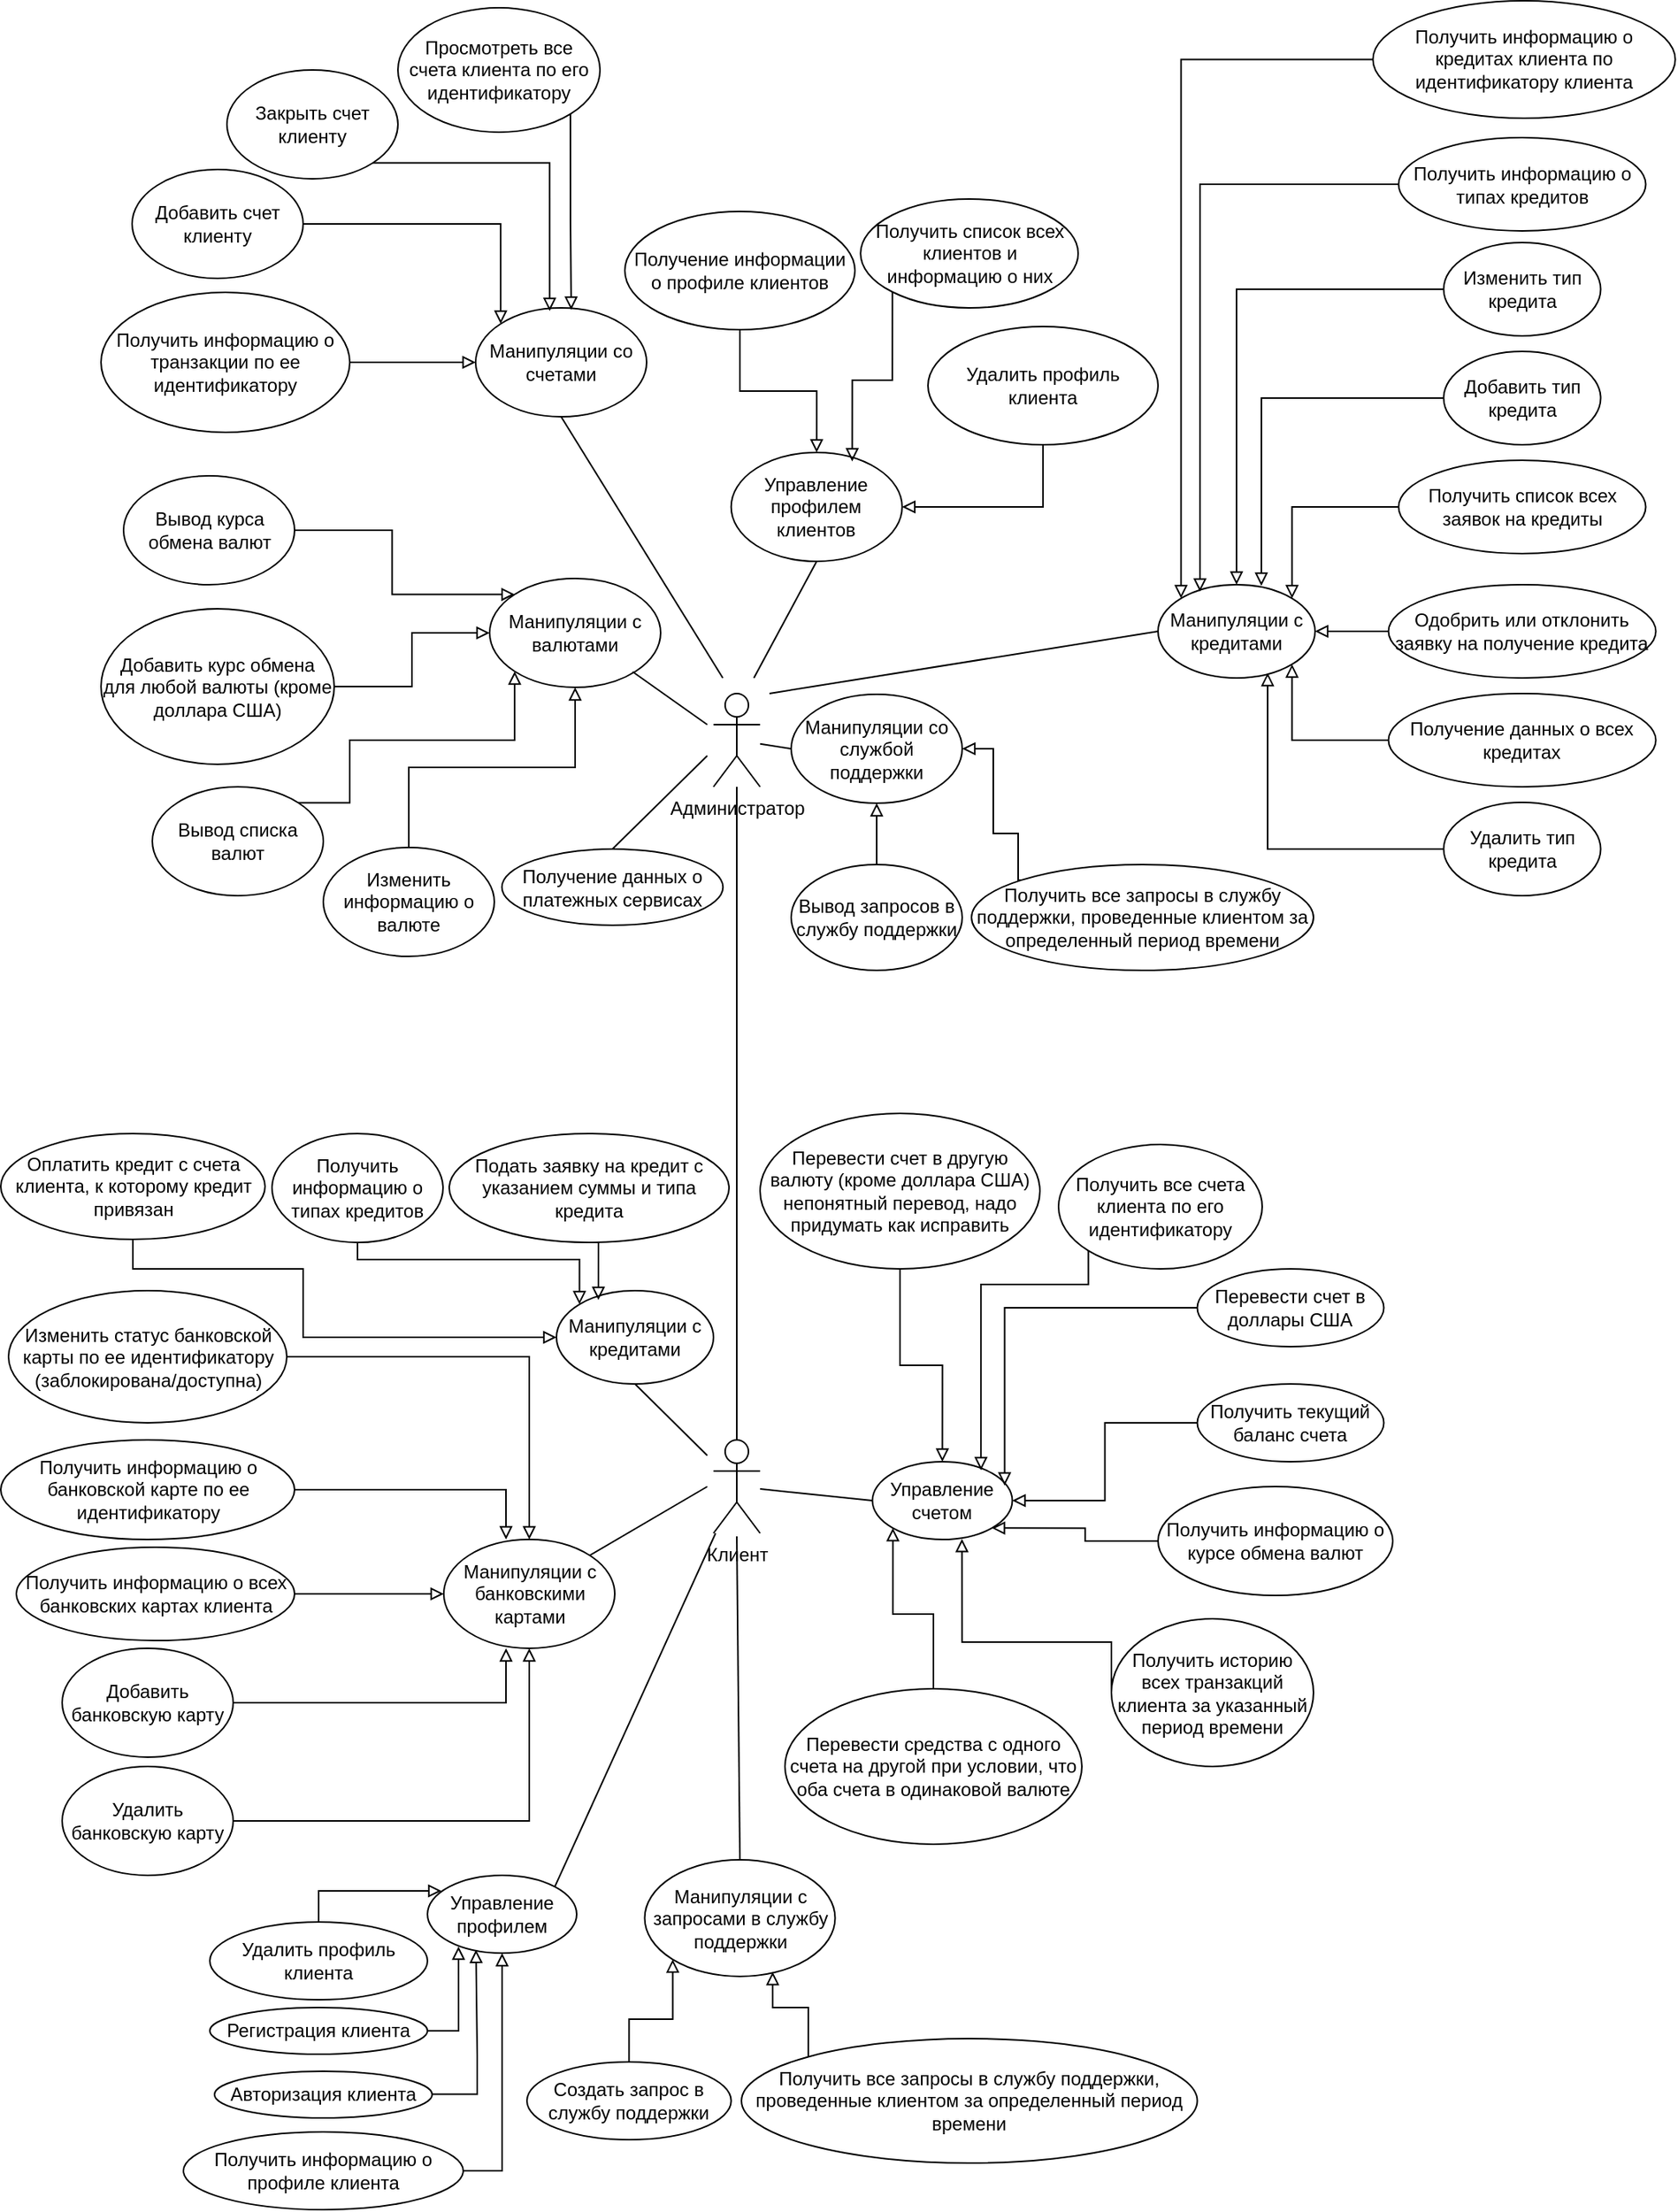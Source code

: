 <mxfile version="26.0.2">
  <diagram name="Use Case Diagram" id="0">
    <mxGraphModel dx="3160" dy="1256" grid="1" gridSize="10" guides="1" tooltips="1" connect="1" arrows="1" fold="1" page="1" pageScale="1" pageWidth="827" pageHeight="1169" math="0" shadow="0">
      <root>
        <mxCell id="0" />
        <mxCell id="1" parent="0" />
        <mxCell id="kACKcHaVqxaq2XwzUE-M-31" value="Клиент" style="shape=umlActor;verticalLabelPosition=bottom;verticalAlign=top;html=1;outlineConnect=0;" parent="1" vertex="1">
          <mxGeometry x="404" y="1000" width="30" height="60" as="geometry" />
        </mxCell>
        <mxCell id="kACKcHaVqxaq2XwzUE-M-33" value="Администратор" style="shape=umlActor;verticalLabelPosition=bottom;verticalAlign=top;html=1;outlineConnect=0;" parent="1" vertex="1">
          <mxGeometry x="404" y="520" width="30" height="60" as="geometry" />
        </mxCell>
        <mxCell id="kACKcHaVqxaq2XwzUE-M-36" value="Управление счетом" style="ellipse;whiteSpace=wrap;html=1;" parent="1" vertex="1">
          <mxGeometry x="506.25" y="1014" width="90" height="50" as="geometry" />
        </mxCell>
        <mxCell id="kACKcHaVqxaq2XwzUE-M-37" value="" style="endArrow=none;html=1;rounded=0;entryX=0;entryY=0.5;entryDx=0;entryDy=0;" parent="1" source="kACKcHaVqxaq2XwzUE-M-31" target="kACKcHaVqxaq2XwzUE-M-36" edge="1">
          <mxGeometry width="50" height="50" relative="1" as="geometry">
            <mxPoint x="440" y="921" as="sourcePoint" />
            <mxPoint x="480" y="811" as="targetPoint" />
          </mxGeometry>
        </mxCell>
        <mxCell id="7tqEv-kO9C-lXZoiFtLn-184" style="edgeStyle=orthogonalEdgeStyle;rounded=0;orthogonalLoop=1;jettySize=auto;html=1;exitX=0;exitY=0.5;exitDx=0;exitDy=0;entryX=1;entryY=0.5;entryDx=0;entryDy=0;endArrow=block;endFill=0;" edge="1" parent="1" source="kACKcHaVqxaq2XwzUE-M-38" target="kACKcHaVqxaq2XwzUE-M-36">
          <mxGeometry relative="1" as="geometry" />
        </mxCell>
        <mxCell id="kACKcHaVqxaq2XwzUE-M-38" value="Получить текущий баланс счета" style="ellipse;whiteSpace=wrap;html=1;" parent="1" vertex="1">
          <mxGeometry x="715.25" y="964" width="120" height="50" as="geometry" />
        </mxCell>
        <mxCell id="kACKcHaVqxaq2XwzUE-M-39" value="Перевести счет в доллары США" style="ellipse;whiteSpace=wrap;html=1;" parent="1" vertex="1">
          <mxGeometry x="715.25" y="890" width="120" height="50" as="geometry" />
        </mxCell>
        <mxCell id="7tqEv-kO9C-lXZoiFtLn-177" style="edgeStyle=orthogonalEdgeStyle;rounded=0;orthogonalLoop=1;jettySize=auto;html=1;exitX=0.5;exitY=1;exitDx=0;exitDy=0;entryX=0.5;entryY=0;entryDx=0;entryDy=0;endArrow=block;endFill=0;" edge="1" parent="1" source="kACKcHaVqxaq2XwzUE-M-40" target="kACKcHaVqxaq2XwzUE-M-36">
          <mxGeometry relative="1" as="geometry" />
        </mxCell>
        <mxCell id="kACKcHaVqxaq2XwzUE-M-40" value="Перевести счет в другую валюту (кроме доллара США) непонятный перевод, надо придумать как исправить" style="ellipse;whiteSpace=wrap;html=1;" parent="1" vertex="1">
          <mxGeometry x="434" y="790" width="180" height="100" as="geometry" />
        </mxCell>
        <mxCell id="7tqEv-kO9C-lXZoiFtLn-181" style="edgeStyle=orthogonalEdgeStyle;rounded=0;orthogonalLoop=1;jettySize=auto;html=1;exitX=0.5;exitY=0;exitDx=0;exitDy=0;entryX=0;entryY=1;entryDx=0;entryDy=0;endArrow=block;endFill=0;" edge="1" parent="1" source="kACKcHaVqxaq2XwzUE-M-41" target="kACKcHaVqxaq2XwzUE-M-36">
          <mxGeometry relative="1" as="geometry" />
        </mxCell>
        <mxCell id="kACKcHaVqxaq2XwzUE-M-41" value="Перевести средства с одного счета на другой при условии, что оба счета в одинаковой валюте" style="ellipse;whiteSpace=wrap;html=1;" parent="1" vertex="1">
          <mxGeometry x="450" y="1160" width="191" height="100" as="geometry" />
        </mxCell>
        <mxCell id="kACKcHaVqxaq2XwzUE-M-48" value="Управление профилем" style="ellipse;whiteSpace=wrap;html=1;" parent="1" vertex="1">
          <mxGeometry x="220" y="1280" width="96" height="50" as="geometry" />
        </mxCell>
        <mxCell id="kACKcHaVqxaq2XwzUE-M-86" style="edgeStyle=orthogonalEdgeStyle;rounded=0;orthogonalLoop=1;jettySize=auto;html=1;exitX=1;exitY=0.5;exitDx=0;exitDy=0;entryX=0.5;entryY=1;entryDx=0;entryDy=0;endArrow=block;endFill=0;" parent="1" source="kACKcHaVqxaq2XwzUE-M-51" target="kACKcHaVqxaq2XwzUE-M-48" edge="1">
          <mxGeometry relative="1" as="geometry" />
        </mxCell>
        <mxCell id="kACKcHaVqxaq2XwzUE-M-51" value="Получить информацию о профиле клиента" style="ellipse;whiteSpace=wrap;html=1;" parent="1" vertex="1">
          <mxGeometry x="63" y="1445" width="180" height="50" as="geometry" />
        </mxCell>
        <mxCell id="kACKcHaVqxaq2XwzUE-M-53" value="Получить все счета клиента по его идентификатору" style="ellipse;whiteSpace=wrap;html=1;" parent="1" vertex="1">
          <mxGeometry x="626.0" y="810" width="131" height="80" as="geometry" />
        </mxCell>
        <mxCell id="kACKcHaVqxaq2XwzUE-M-57" value="Удалить профиль клиента" style="ellipse;whiteSpace=wrap;html=1;" parent="1" vertex="1">
          <mxGeometry x="80" y="1310" width="140" height="50" as="geometry" />
        </mxCell>
        <mxCell id="kACKcHaVqxaq2XwzUE-M-59" value="Регистрация клиента" style="ellipse;whiteSpace=wrap;html=1;" parent="1" vertex="1">
          <mxGeometry x="80" y="1365" width="140" height="30" as="geometry" />
        </mxCell>
        <mxCell id="kACKcHaVqxaq2XwzUE-M-61" value="Авторизация клиента" style="ellipse;whiteSpace=wrap;html=1;" parent="1" vertex="1">
          <mxGeometry x="83" y="1406" width="140" height="30" as="geometry" />
        </mxCell>
        <mxCell id="kACKcHaVqxaq2XwzUE-M-63" style="edgeStyle=orthogonalEdgeStyle;rounded=0;orthogonalLoop=1;jettySize=auto;html=1;exitX=1;exitY=0.5;exitDx=0;exitDy=0;entryX=0.325;entryY=0.957;entryDx=0;entryDy=0;entryPerimeter=0;endArrow=block;endFill=0;" parent="1" target="kACKcHaVqxaq2XwzUE-M-48" edge="1">
          <mxGeometry relative="1" as="geometry">
            <mxPoint x="223" y="1420.75" as="sourcePoint" />
            <mxPoint x="249.664" y="1330" as="targetPoint" />
            <Array as="points">
              <mxPoint x="252" y="1421" />
              <mxPoint x="252" y="1396" />
              <mxPoint x="251" y="1396" />
            </Array>
          </mxGeometry>
        </mxCell>
        <mxCell id="kACKcHaVqxaq2XwzUE-M-64" value="Манипуляции с кредитами" style="ellipse;whiteSpace=wrap;html=1;" parent="1" vertex="1">
          <mxGeometry x="303" y="904" width="101" height="60" as="geometry" />
        </mxCell>
        <mxCell id="7tqEv-kO9C-lXZoiFtLn-175" style="edgeStyle=orthogonalEdgeStyle;rounded=0;orthogonalLoop=1;jettySize=auto;html=1;exitX=0.5;exitY=1;exitDx=0;exitDy=0;entryX=0;entryY=0.5;entryDx=0;entryDy=0;endArrow=block;endFill=0;" edge="1" parent="1" source="kACKcHaVqxaq2XwzUE-M-68" target="kACKcHaVqxaq2XwzUE-M-64">
          <mxGeometry relative="1" as="geometry">
            <Array as="points">
              <mxPoint x="31" y="890" />
              <mxPoint x="140" y="890" />
              <mxPoint x="140" y="934" />
            </Array>
          </mxGeometry>
        </mxCell>
        <mxCell id="kACKcHaVqxaq2XwzUE-M-68" value="Оплатить кредит с счета клиента, к которому кредит привязан" style="ellipse;whiteSpace=wrap;html=1;" parent="1" vertex="1">
          <mxGeometry x="-54.5" y="803" width="170" height="68" as="geometry" />
        </mxCell>
        <mxCell id="kACKcHaVqxaq2XwzUE-M-70" value="Подать заявку на кредит с указанием суммы и типа кредита" style="ellipse;whiteSpace=wrap;html=1;" parent="1" vertex="1">
          <mxGeometry x="234" y="803" width="180" height="70" as="geometry" />
        </mxCell>
        <mxCell id="7tqEv-kO9C-lXZoiFtLn-173" style="edgeStyle=orthogonalEdgeStyle;rounded=0;orthogonalLoop=1;jettySize=auto;html=1;exitX=0.5;exitY=1;exitDx=0;exitDy=0;entryX=0;entryY=0;entryDx=0;entryDy=0;endArrow=block;endFill=0;" edge="1" parent="1" source="kACKcHaVqxaq2XwzUE-M-72" target="kACKcHaVqxaq2XwzUE-M-64">
          <mxGeometry relative="1" as="geometry">
            <Array as="points">
              <mxPoint x="175" y="884" />
              <mxPoint x="318" y="884" />
            </Array>
          </mxGeometry>
        </mxCell>
        <mxCell id="kACKcHaVqxaq2XwzUE-M-72" value="Получить информацию о типах кредитов" style="ellipse;whiteSpace=wrap;html=1;" parent="1" vertex="1">
          <mxGeometry x="120" y="803" width="110" height="70" as="geometry" />
        </mxCell>
        <mxCell id="kACKcHaVqxaq2XwzUE-M-75" value="Получить историю всех транзакций клиента за указанный период времени" style="ellipse;whiteSpace=wrap;html=1;" parent="1" vertex="1">
          <mxGeometry x="660" y="1115" width="130" height="95" as="geometry" />
        </mxCell>
        <mxCell id="7tqEv-kO9C-lXZoiFtLn-183" style="edgeStyle=orthogonalEdgeStyle;rounded=0;orthogonalLoop=1;jettySize=auto;html=1;exitX=0;exitY=0.5;exitDx=0;exitDy=0;entryX=1;entryY=1;entryDx=0;entryDy=0;endArrow=block;endFill=0;" edge="1" parent="1" source="kACKcHaVqxaq2XwzUE-M-79" target="kACKcHaVqxaq2XwzUE-M-36">
          <mxGeometry relative="1" as="geometry" />
        </mxCell>
        <mxCell id="kACKcHaVqxaq2XwzUE-M-79" value="Получить информацию о курсе обмена валют" style="ellipse;whiteSpace=wrap;html=1;" parent="1" vertex="1">
          <mxGeometry x="690" y="1030" width="151" height="70" as="geometry" />
        </mxCell>
        <mxCell id="kACKcHaVqxaq2XwzUE-M-81" value="Манипуляции с запросами в службу поддержки" style="ellipse;whiteSpace=wrap;html=1;" parent="1" vertex="1">
          <mxGeometry x="359.75" y="1270" width="122.5" height="75" as="geometry" />
        </mxCell>
        <mxCell id="kACKcHaVqxaq2XwzUE-M-85" value="Получить все запросы в службу поддержки, проведенные клиентом за определенный период времени" style="ellipse;whiteSpace=wrap;html=1;" parent="1" vertex="1">
          <mxGeometry x="422" y="1385" width="293.25" height="80" as="geometry" />
        </mxCell>
        <mxCell id="7tqEv-kO9C-lXZoiFtLn-155" style="edgeStyle=orthogonalEdgeStyle;rounded=0;orthogonalLoop=1;jettySize=auto;html=1;exitX=0.5;exitY=0;exitDx=0;exitDy=0;entryX=0;entryY=1;entryDx=0;entryDy=0;endArrow=block;endFill=0;" edge="1" parent="1" source="kACKcHaVqxaq2XwzUE-M-88" target="kACKcHaVqxaq2XwzUE-M-81">
          <mxGeometry relative="1" as="geometry" />
        </mxCell>
        <mxCell id="kACKcHaVqxaq2XwzUE-M-88" value="Создать запрос в службу поддержки" style="ellipse;whiteSpace=wrap;html=1;" parent="1" vertex="1">
          <mxGeometry x="284" y="1400" width="131.37" height="50" as="geometry" />
        </mxCell>
        <mxCell id="7tqEv-kO9C-lXZoiFtLn-133" style="edgeStyle=orthogonalEdgeStyle;rounded=0;orthogonalLoop=1;jettySize=auto;html=1;exitX=0;exitY=0.5;exitDx=0;exitDy=0;endArrow=block;endFill=0;" edge="1" parent="1" source="kACKcHaVqxaq2XwzUE-M-91" target="7tqEv-kO9C-lXZoiFtLn-62">
          <mxGeometry relative="1" as="geometry" />
        </mxCell>
        <mxCell id="kACKcHaVqxaq2XwzUE-M-91" value="Изменить тип кредита" style="ellipse;whiteSpace=wrap;html=1;" parent="1" vertex="1">
          <mxGeometry x="873.75" y="230" width="101" height="60" as="geometry" />
        </mxCell>
        <mxCell id="kACKcHaVqxaq2XwzUE-M-92" value="Добавить тип кредита" style="ellipse;whiteSpace=wrap;html=1;" parent="1" vertex="1">
          <mxGeometry x="873.75" y="300" width="101" height="60" as="geometry" />
        </mxCell>
        <mxCell id="7tqEv-kO9C-lXZoiFtLn-139" style="edgeStyle=orthogonalEdgeStyle;rounded=0;orthogonalLoop=1;jettySize=auto;html=1;exitX=0;exitY=0.5;exitDx=0;exitDy=0;entryX=0.698;entryY=0.945;entryDx=0;entryDy=0;entryPerimeter=0;endArrow=block;endFill=0;" edge="1" parent="1" source="kACKcHaVqxaq2XwzUE-M-93" target="7tqEv-kO9C-lXZoiFtLn-62">
          <mxGeometry relative="1" as="geometry" />
        </mxCell>
        <mxCell id="kACKcHaVqxaq2XwzUE-M-93" value="Удалить тип кредита" style="ellipse;whiteSpace=wrap;html=1;" parent="1" vertex="1">
          <mxGeometry x="873.75" y="590" width="101" height="60" as="geometry" />
        </mxCell>
        <mxCell id="7tqEv-kO9C-lXZoiFtLn-136" style="edgeStyle=orthogonalEdgeStyle;rounded=0;orthogonalLoop=1;jettySize=auto;html=1;exitX=0;exitY=0.5;exitDx=0;exitDy=0;entryX=1;entryY=0.5;entryDx=0;entryDy=0;endArrow=block;endFill=0;" edge="1" parent="1" source="kACKcHaVqxaq2XwzUE-M-97" target="7tqEv-kO9C-lXZoiFtLn-62">
          <mxGeometry relative="1" as="geometry" />
        </mxCell>
        <mxCell id="kACKcHaVqxaq2XwzUE-M-97" value="Одобрить или отклонить заявку на получение кредита" style="ellipse;whiteSpace=wrap;html=1;" parent="1" vertex="1">
          <mxGeometry x="838.25" y="450" width="172" height="60" as="geometry" />
        </mxCell>
        <mxCell id="7tqEv-kO9C-lXZoiFtLn-135" style="edgeStyle=orthogonalEdgeStyle;rounded=0;orthogonalLoop=1;jettySize=auto;html=1;exitX=0;exitY=0.5;exitDx=0;exitDy=0;entryX=1;entryY=0;entryDx=0;entryDy=0;endArrow=block;endFill=0;" edge="1" parent="1" source="kACKcHaVqxaq2XwzUE-M-119" target="7tqEv-kO9C-lXZoiFtLn-62">
          <mxGeometry relative="1" as="geometry" />
        </mxCell>
        <mxCell id="kACKcHaVqxaq2XwzUE-M-119" value="Получить список всех заявок на кредиты" style="ellipse;whiteSpace=wrap;html=1;" parent="1" vertex="1">
          <mxGeometry x="844.75" y="370" width="159" height="60" as="geometry" />
        </mxCell>
        <mxCell id="kACKcHaVqxaq2XwzUE-M-121" value="Манипуляции со счетами" style="ellipse;whiteSpace=wrap;html=1;" parent="1" vertex="1">
          <mxGeometry x="251" y="272" width="110" height="70" as="geometry" />
        </mxCell>
        <mxCell id="7tqEv-kO9C-lXZoiFtLn-95" style="edgeStyle=orthogonalEdgeStyle;rounded=0;orthogonalLoop=1;jettySize=auto;html=1;exitX=1;exitY=0.5;exitDx=0;exitDy=0;entryX=0;entryY=0;entryDx=0;entryDy=0;endArrow=block;endFill=0;" edge="1" parent="1" source="kACKcHaVqxaq2XwzUE-M-122" target="kACKcHaVqxaq2XwzUE-M-121">
          <mxGeometry relative="1" as="geometry" />
        </mxCell>
        <mxCell id="kACKcHaVqxaq2XwzUE-M-122" value="Добавить счет клиенту" style="ellipse;whiteSpace=wrap;html=1;" parent="1" vertex="1">
          <mxGeometry x="30" y="183" width="110" height="70" as="geometry" />
        </mxCell>
        <mxCell id="kACKcHaVqxaq2XwzUE-M-123" value="Закрыть счет клиенту" style="ellipse;whiteSpace=wrap;html=1;" parent="1" vertex="1">
          <mxGeometry x="91" y="119" width="110" height="70" as="geometry" />
        </mxCell>
        <mxCell id="kACKcHaVqxaq2XwzUE-M-126" value="Получить информацию о банковской карте по ее идентификатору" style="ellipse;whiteSpace=wrap;html=1;" parent="1" vertex="1">
          <mxGeometry x="-54.5" y="1000" width="189" height="64" as="geometry" />
        </mxCell>
        <mxCell id="kACKcHaVqxaq2XwzUE-M-132" value="Манипуляции с валютами" style="ellipse;whiteSpace=wrap;html=1;" parent="1" vertex="1">
          <mxGeometry x="260" y="446" width="110" height="70" as="geometry" />
        </mxCell>
        <mxCell id="7tqEv-kO9C-lXZoiFtLn-131" style="edgeStyle=orthogonalEdgeStyle;rounded=0;orthogonalLoop=1;jettySize=auto;html=1;exitX=0;exitY=0.5;exitDx=0;exitDy=0;entryX=0;entryY=0;entryDx=0;entryDy=0;endArrow=block;endFill=0;" edge="1" parent="1" source="kACKcHaVqxaq2XwzUE-M-139" target="7tqEv-kO9C-lXZoiFtLn-62">
          <mxGeometry relative="1" as="geometry" />
        </mxCell>
        <mxCell id="kACKcHaVqxaq2XwzUE-M-139" value="Получить информацию о кредитах клиента по идентификатору клиента" style="ellipse;whiteSpace=wrap;html=1;" parent="1" vertex="1">
          <mxGeometry x="828.25" y="74.5" width="194.5" height="75.5" as="geometry" />
        </mxCell>
        <mxCell id="7tqEv-kO9C-lXZoiFtLn-198" style="edgeStyle=orthogonalEdgeStyle;rounded=0;orthogonalLoop=1;jettySize=auto;html=1;exitX=1;exitY=0.5;exitDx=0;exitDy=0;entryX=0;entryY=0.5;entryDx=0;entryDy=0;endArrow=block;endFill=0;" edge="1" parent="1" source="kACKcHaVqxaq2XwzUE-M-142" target="kACKcHaVqxaq2XwzUE-M-121">
          <mxGeometry relative="1" as="geometry" />
        </mxCell>
        <mxCell id="kACKcHaVqxaq2XwzUE-M-142" value="Получить информацию о транзакции по ее идентификатору" style="ellipse;whiteSpace=wrap;html=1;" parent="1" vertex="1">
          <mxGeometry x="10" y="262" width="160" height="90" as="geometry" />
        </mxCell>
        <mxCell id="kACKcHaVqxaq2XwzUE-M-144" value="Управление профилем клиентов" style="ellipse;whiteSpace=wrap;html=1;" parent="1" vertex="1">
          <mxGeometry x="415.37" y="365" width="110" height="70" as="geometry" />
        </mxCell>
        <mxCell id="kACKcHaVqxaq2XwzUE-M-145" value="Получить список всех клиентов и информацию о них" style="ellipse;whiteSpace=wrap;html=1;" parent="1" vertex="1">
          <mxGeometry x="498.63" y="202" width="140" height="70" as="geometry" />
        </mxCell>
        <mxCell id="7tqEv-kO9C-lXZoiFtLn-204" style="edgeStyle=orthogonalEdgeStyle;rounded=0;orthogonalLoop=1;jettySize=auto;html=1;exitX=0.5;exitY=1;exitDx=0;exitDy=0;endArrow=block;endFill=0;" edge="1" parent="1" source="kACKcHaVqxaq2XwzUE-M-147" target="kACKcHaVqxaq2XwzUE-M-144">
          <mxGeometry relative="1" as="geometry" />
        </mxCell>
        <mxCell id="kACKcHaVqxaq2XwzUE-M-147" value="Получение информации о профиле клиентов" style="ellipse;whiteSpace=wrap;html=1;" parent="1" vertex="1">
          <mxGeometry x="347" y="210" width="148" height="76" as="geometry" />
        </mxCell>
        <mxCell id="7tqEv-kO9C-lXZoiFtLn-193" style="edgeStyle=orthogonalEdgeStyle;rounded=0;orthogonalLoop=1;jettySize=auto;html=1;exitX=0.5;exitY=0;exitDx=0;exitDy=0;entryX=0.5;entryY=1;entryDx=0;entryDy=0;endArrow=block;endFill=0;" edge="1" parent="1" source="kACKcHaVqxaq2XwzUE-M-153" target="kACKcHaVqxaq2XwzUE-M-132">
          <mxGeometry relative="1" as="geometry" />
        </mxCell>
        <mxCell id="kACKcHaVqxaq2XwzUE-M-153" value="Изменить информацию о валюте" style="ellipse;whiteSpace=wrap;html=1;" parent="1" vertex="1">
          <mxGeometry x="153" y="619" width="110" height="70" as="geometry" />
        </mxCell>
        <mxCell id="7tqEv-kO9C-lXZoiFtLn-194" style="edgeStyle=orthogonalEdgeStyle;rounded=0;orthogonalLoop=1;jettySize=auto;html=1;exitX=1;exitY=0;exitDx=0;exitDy=0;entryX=0;entryY=1;entryDx=0;entryDy=0;endArrow=block;endFill=0;" edge="1" parent="1" source="kACKcHaVqxaq2XwzUE-M-159" target="kACKcHaVqxaq2XwzUE-M-132">
          <mxGeometry relative="1" as="geometry">
            <Array as="points">
              <mxPoint x="170" y="590" />
              <mxPoint x="170" y="550" />
              <mxPoint x="276" y="550" />
            </Array>
          </mxGeometry>
        </mxCell>
        <mxCell id="kACKcHaVqxaq2XwzUE-M-159" value="Вывод списка валют" style="ellipse;whiteSpace=wrap;html=1;" parent="1" vertex="1">
          <mxGeometry x="43" y="580" width="110" height="70" as="geometry" />
        </mxCell>
        <mxCell id="7tqEv-kO9C-lXZoiFtLn-195" style="edgeStyle=orthogonalEdgeStyle;rounded=0;orthogonalLoop=1;jettySize=auto;html=1;exitX=1;exitY=0.5;exitDx=0;exitDy=0;entryX=0;entryY=0.5;entryDx=0;entryDy=0;endArrow=block;endFill=0;" edge="1" parent="1" source="7tqEv-kO9C-lXZoiFtLn-2" target="kACKcHaVqxaq2XwzUE-M-132">
          <mxGeometry relative="1" as="geometry" />
        </mxCell>
        <mxCell id="7tqEv-kO9C-lXZoiFtLn-2" value="Добавить курс обмена для любой валюты (кроме доллара США)" style="ellipse;whiteSpace=wrap;html=1;" vertex="1" parent="1">
          <mxGeometry x="10" y="465.5" width="150" height="100" as="geometry" />
        </mxCell>
        <mxCell id="7tqEv-kO9C-lXZoiFtLn-196" style="edgeStyle=orthogonalEdgeStyle;rounded=0;orthogonalLoop=1;jettySize=auto;html=1;exitX=1;exitY=0.5;exitDx=0;exitDy=0;entryX=0;entryY=0;entryDx=0;entryDy=0;endArrow=block;endFill=0;" edge="1" parent="1" source="7tqEv-kO9C-lXZoiFtLn-4" target="kACKcHaVqxaq2XwzUE-M-132">
          <mxGeometry relative="1" as="geometry" />
        </mxCell>
        <mxCell id="7tqEv-kO9C-lXZoiFtLn-4" value="Вывод курса обмена валют" style="ellipse;whiteSpace=wrap;html=1;" vertex="1" parent="1">
          <mxGeometry x="24.5" y="380" width="110" height="70" as="geometry" />
        </mxCell>
        <mxCell id="7tqEv-kO9C-lXZoiFtLn-206" style="edgeStyle=orthogonalEdgeStyle;rounded=0;orthogonalLoop=1;jettySize=auto;html=1;exitX=0.5;exitY=1;exitDx=0;exitDy=0;entryX=1;entryY=0.5;entryDx=0;entryDy=0;endArrow=block;endFill=0;" edge="1" parent="1" source="7tqEv-kO9C-lXZoiFtLn-6" target="kACKcHaVqxaq2XwzUE-M-144">
          <mxGeometry relative="1" as="geometry" />
        </mxCell>
        <mxCell id="7tqEv-kO9C-lXZoiFtLn-6" value="Удалить профиль клиента" style="ellipse;whiteSpace=wrap;html=1;" vertex="1" parent="1">
          <mxGeometry x="542" y="284" width="148" height="76" as="geometry" />
        </mxCell>
        <mxCell id="7tqEv-kO9C-lXZoiFtLn-9" value="Просмотреть все счета клиента по его идентификатору" style="ellipse;whiteSpace=wrap;html=1;" vertex="1" parent="1">
          <mxGeometry x="201" y="79" width="130" height="80" as="geometry" />
        </mxCell>
        <mxCell id="7tqEv-kO9C-lXZoiFtLn-18" value="Получить информацию о типах кредитов" style="ellipse;whiteSpace=wrap;html=1;" vertex="1" parent="1">
          <mxGeometry x="844.75" y="162.5" width="159" height="60" as="geometry" />
        </mxCell>
        <mxCell id="7tqEv-kO9C-lXZoiFtLn-20" value="Получение данных о платежных сервисах" style="ellipse;whiteSpace=wrap;html=1;" vertex="1" parent="1">
          <mxGeometry x="267.88" y="620" width="142.25" height="49" as="geometry" />
        </mxCell>
        <mxCell id="7tqEv-kO9C-lXZoiFtLn-22" value="Манипуляции со службой поддержки" style="ellipse;whiteSpace=wrap;html=1;" vertex="1" parent="1">
          <mxGeometry x="454" y="520.5" width="110" height="70" as="geometry" />
        </mxCell>
        <mxCell id="7tqEv-kO9C-lXZoiFtLn-209" style="edgeStyle=orthogonalEdgeStyle;rounded=0;orthogonalLoop=1;jettySize=auto;html=1;exitX=0;exitY=0;exitDx=0;exitDy=0;entryX=1;entryY=0.5;entryDx=0;entryDy=0;endArrow=block;endFill=0;" edge="1" parent="1" source="7tqEv-kO9C-lXZoiFtLn-24" target="7tqEv-kO9C-lXZoiFtLn-22">
          <mxGeometry relative="1" as="geometry">
            <Array as="points">
              <mxPoint x="600" y="640" />
              <mxPoint x="600" y="610" />
              <mxPoint x="584" y="610" />
              <mxPoint x="584" y="556" />
            </Array>
          </mxGeometry>
        </mxCell>
        <mxCell id="7tqEv-kO9C-lXZoiFtLn-24" value="Получить все запросы в службу поддержки, проведенные клиентом за определенный период времени" style="ellipse;whiteSpace=wrap;html=1;" vertex="1" parent="1">
          <mxGeometry x="570" y="630" width="220" height="68" as="geometry" />
        </mxCell>
        <mxCell id="7tqEv-kO9C-lXZoiFtLn-189" style="edgeStyle=orthogonalEdgeStyle;rounded=0;orthogonalLoop=1;jettySize=auto;html=1;exitX=0.5;exitY=0;exitDx=0;exitDy=0;entryX=0.5;entryY=1;entryDx=0;entryDy=0;endArrow=block;endFill=0;" edge="1" parent="1" source="7tqEv-kO9C-lXZoiFtLn-26" target="7tqEv-kO9C-lXZoiFtLn-22">
          <mxGeometry relative="1" as="geometry" />
        </mxCell>
        <mxCell id="7tqEv-kO9C-lXZoiFtLn-26" value="Вывод запросов в службу поддержки" style="ellipse;whiteSpace=wrap;html=1;" vertex="1" parent="1">
          <mxGeometry x="454" y="630" width="110" height="68" as="geometry" />
        </mxCell>
        <mxCell id="7tqEv-kO9C-lXZoiFtLn-41" style="edgeStyle=orthogonalEdgeStyle;rounded=0;orthogonalLoop=1;jettySize=auto;html=1;exitX=1;exitY=0.5;exitDx=0;exitDy=0;entryX=0.208;entryY=0.915;entryDx=0;entryDy=0;entryPerimeter=0;endArrow=block;endFill=0;" edge="1" parent="1" source="kACKcHaVqxaq2XwzUE-M-59" target="kACKcHaVqxaq2XwzUE-M-48">
          <mxGeometry relative="1" as="geometry" />
        </mxCell>
        <mxCell id="7tqEv-kO9C-lXZoiFtLn-43" style="edgeStyle=orthogonalEdgeStyle;rounded=0;orthogonalLoop=1;jettySize=auto;html=1;exitX=0.5;exitY=0;exitDx=0;exitDy=0;entryX=0.094;entryY=0.194;entryDx=0;entryDy=0;entryPerimeter=0;endArrow=block;endFill=0;" edge="1" parent="1" source="kACKcHaVqxaq2XwzUE-M-57" target="kACKcHaVqxaq2XwzUE-M-48">
          <mxGeometry relative="1" as="geometry" />
        </mxCell>
        <mxCell id="7tqEv-kO9C-lXZoiFtLn-52" value="" style="endArrow=none;html=1;rounded=0;entryX=0;entryY=0.5;entryDx=0;entryDy=0;" edge="1" parent="1" source="kACKcHaVqxaq2XwzUE-M-33" target="7tqEv-kO9C-lXZoiFtLn-22">
          <mxGeometry width="50" height="50" relative="1" as="geometry">
            <mxPoint x="382" y="566" as="sourcePoint" />
            <mxPoint x="414" y="562" as="targetPoint" />
          </mxGeometry>
        </mxCell>
        <mxCell id="7tqEv-kO9C-lXZoiFtLn-62" value="Манипуляции с кредитами" style="ellipse;whiteSpace=wrap;html=1;" vertex="1" parent="1">
          <mxGeometry x="690" y="450" width="101" height="60" as="geometry" />
        </mxCell>
        <mxCell id="7tqEv-kO9C-lXZoiFtLn-137" style="edgeStyle=orthogonalEdgeStyle;rounded=0;orthogonalLoop=1;jettySize=auto;html=1;exitX=0;exitY=0.5;exitDx=0;exitDy=0;entryX=1;entryY=1;entryDx=0;entryDy=0;endArrow=block;endFill=0;" edge="1" parent="1" source="7tqEv-kO9C-lXZoiFtLn-63" target="7tqEv-kO9C-lXZoiFtLn-62">
          <mxGeometry relative="1" as="geometry" />
        </mxCell>
        <mxCell id="7tqEv-kO9C-lXZoiFtLn-63" value="Получение данных о всех кредитах" style="ellipse;whiteSpace=wrap;html=1;" vertex="1" parent="1">
          <mxGeometry x="838.25" y="520" width="172" height="60" as="geometry" />
        </mxCell>
        <mxCell id="7tqEv-kO9C-lXZoiFtLn-65" value="Манипуляции с банковскими картами" style="ellipse;whiteSpace=wrap;html=1;" vertex="1" parent="1">
          <mxGeometry x="230.5" y="1064" width="110" height="70" as="geometry" />
        </mxCell>
        <mxCell id="7tqEv-kO9C-lXZoiFtLn-66" value="Добавить банковскую карту" style="ellipse;whiteSpace=wrap;html=1;" vertex="1" parent="1">
          <mxGeometry x="-15" y="1134" width="110" height="70" as="geometry" />
        </mxCell>
        <mxCell id="7tqEv-kO9C-lXZoiFtLn-164" style="edgeStyle=orthogonalEdgeStyle;rounded=0;orthogonalLoop=1;jettySize=auto;html=1;exitX=1;exitY=0.5;exitDx=0;exitDy=0;entryX=0.5;entryY=1;entryDx=0;entryDy=0;endArrow=block;endFill=0;" edge="1" parent="1" source="7tqEv-kO9C-lXZoiFtLn-67" target="7tqEv-kO9C-lXZoiFtLn-65">
          <mxGeometry relative="1" as="geometry" />
        </mxCell>
        <mxCell id="7tqEv-kO9C-lXZoiFtLn-67" value="Удалить банковскую карту" style="ellipse;whiteSpace=wrap;html=1;" vertex="1" parent="1">
          <mxGeometry x="-15" y="1210" width="110" height="70" as="geometry" />
        </mxCell>
        <mxCell id="7tqEv-kO9C-lXZoiFtLn-162" style="edgeStyle=orthogonalEdgeStyle;rounded=0;orthogonalLoop=1;jettySize=auto;html=1;exitX=1;exitY=0.5;exitDx=0;exitDy=0;entryX=0;entryY=0.5;entryDx=0;entryDy=0;endArrow=block;endFill=0;" edge="1" parent="1" source="7tqEv-kO9C-lXZoiFtLn-68" target="7tqEv-kO9C-lXZoiFtLn-65">
          <mxGeometry relative="1" as="geometry" />
        </mxCell>
        <mxCell id="7tqEv-kO9C-lXZoiFtLn-68" value="Получить информацию о всех банковских картах клиента" style="ellipse;whiteSpace=wrap;html=1;" vertex="1" parent="1">
          <mxGeometry x="-44.5" y="1069" width="179" height="60" as="geometry" />
        </mxCell>
        <mxCell id="7tqEv-kO9C-lXZoiFtLn-120" value="" style="endArrow=none;html=1;rounded=0;exitX=1;exitY=0.5;exitDx=0;exitDy=0;" edge="1" parent="1">
          <mxGeometry width="50" height="50" relative="1" as="geometry">
            <mxPoint x="352" y="506" as="sourcePoint" />
            <mxPoint x="400" y="540" as="targetPoint" />
          </mxGeometry>
        </mxCell>
        <mxCell id="7tqEv-kO9C-lXZoiFtLn-132" style="edgeStyle=orthogonalEdgeStyle;rounded=0;orthogonalLoop=1;jettySize=auto;html=1;exitX=0;exitY=0.5;exitDx=0;exitDy=0;entryX=0.267;entryY=0.075;entryDx=0;entryDy=0;entryPerimeter=0;endArrow=block;endFill=0;" edge="1" parent="1" source="7tqEv-kO9C-lXZoiFtLn-18" target="7tqEv-kO9C-lXZoiFtLn-62">
          <mxGeometry relative="1" as="geometry" />
        </mxCell>
        <mxCell id="7tqEv-kO9C-lXZoiFtLn-134" style="edgeStyle=orthogonalEdgeStyle;rounded=0;orthogonalLoop=1;jettySize=auto;html=1;exitX=0;exitY=0.5;exitDx=0;exitDy=0;entryX=0.658;entryY=0.012;entryDx=0;entryDy=0;entryPerimeter=0;endArrow=block;endFill=0;" edge="1" parent="1" source="kACKcHaVqxaq2XwzUE-M-92" target="7tqEv-kO9C-lXZoiFtLn-62">
          <mxGeometry relative="1" as="geometry" />
        </mxCell>
        <mxCell id="7tqEv-kO9C-lXZoiFtLn-159" style="edgeStyle=orthogonalEdgeStyle;rounded=0;orthogonalLoop=1;jettySize=auto;html=1;exitX=1;exitY=0.5;exitDx=0;exitDy=0;entryX=0.5;entryY=0;entryDx=0;entryDy=0;endArrow=block;endFill=0;" edge="1" parent="1" source="kACKcHaVqxaq2XwzUE-M-108" target="7tqEv-kO9C-lXZoiFtLn-65">
          <mxGeometry relative="1" as="geometry" />
        </mxCell>
        <mxCell id="kACKcHaVqxaq2XwzUE-M-108" value="Изменить статус банковской карты по ее идентификатору (заблокирована/доступна)" style="ellipse;whiteSpace=wrap;html=1;" parent="1" vertex="1">
          <mxGeometry x="-49.5" y="904" width="179" height="85" as="geometry" />
        </mxCell>
        <mxCell id="7tqEv-kO9C-lXZoiFtLn-156" style="edgeStyle=orthogonalEdgeStyle;rounded=0;orthogonalLoop=1;jettySize=auto;html=1;exitX=0;exitY=0;exitDx=0;exitDy=0;entryX=0.672;entryY=0.961;entryDx=0;entryDy=0;entryPerimeter=0;endArrow=block;endFill=0;" edge="1" parent="1" source="kACKcHaVqxaq2XwzUE-M-85" target="kACKcHaVqxaq2XwzUE-M-81">
          <mxGeometry relative="1" as="geometry" />
        </mxCell>
        <mxCell id="7tqEv-kO9C-lXZoiFtLn-157" value="" style="endArrow=none;html=1;rounded=0;exitX=0.5;exitY=0;exitDx=0;exitDy=0;" edge="1" parent="1" source="kACKcHaVqxaq2XwzUE-M-81">
          <mxGeometry width="50" height="50" relative="1" as="geometry">
            <mxPoint x="450" y="1082" as="sourcePoint" />
            <mxPoint x="419" y="1062" as="targetPoint" />
          </mxGeometry>
        </mxCell>
        <mxCell id="7tqEv-kO9C-lXZoiFtLn-158" value="" style="endArrow=none;html=1;rounded=0;exitX=1;exitY=0;exitDx=0;exitDy=0;" edge="1" parent="1" source="kACKcHaVqxaq2XwzUE-M-48" target="kACKcHaVqxaq2XwzUE-M-31">
          <mxGeometry width="50" height="50" relative="1" as="geometry">
            <mxPoint x="260" y="1022" as="sourcePoint" />
            <mxPoint x="310" y="972" as="targetPoint" />
          </mxGeometry>
        </mxCell>
        <mxCell id="7tqEv-kO9C-lXZoiFtLn-161" style="edgeStyle=orthogonalEdgeStyle;rounded=0;orthogonalLoop=1;jettySize=auto;html=1;exitX=1;exitY=0.5;exitDx=0;exitDy=0;entryX=0.364;entryY=0;entryDx=0;entryDy=0;entryPerimeter=0;endArrow=block;endFill=0;" edge="1" parent="1" source="kACKcHaVqxaq2XwzUE-M-126" target="7tqEv-kO9C-lXZoiFtLn-65">
          <mxGeometry relative="1" as="geometry" />
        </mxCell>
        <mxCell id="7tqEv-kO9C-lXZoiFtLn-163" style="edgeStyle=orthogonalEdgeStyle;rounded=0;orthogonalLoop=1;jettySize=auto;html=1;exitX=1;exitY=0.5;exitDx=0;exitDy=0;entryX=0.364;entryY=1;entryDx=0;entryDy=0;entryPerimeter=0;endArrow=block;endFill=0;" edge="1" parent="1" source="7tqEv-kO9C-lXZoiFtLn-66" target="7tqEv-kO9C-lXZoiFtLn-65">
          <mxGeometry relative="1" as="geometry" />
        </mxCell>
        <mxCell id="7tqEv-kO9C-lXZoiFtLn-167" value="" style="endArrow=none;html=1;rounded=0;exitX=1;exitY=0;exitDx=0;exitDy=0;" edge="1" parent="1" source="7tqEv-kO9C-lXZoiFtLn-65">
          <mxGeometry width="50" height="50" relative="1" as="geometry">
            <mxPoint x="370" y="950" as="sourcePoint" />
            <mxPoint x="400" y="1030" as="targetPoint" />
          </mxGeometry>
        </mxCell>
        <mxCell id="7tqEv-kO9C-lXZoiFtLn-172" style="edgeStyle=orthogonalEdgeStyle;rounded=0;orthogonalLoop=1;jettySize=auto;html=1;exitX=0.5;exitY=1;exitDx=0;exitDy=0;entryX=0.267;entryY=0.1;entryDx=0;entryDy=0;entryPerimeter=0;endArrow=block;endFill=0;" edge="1" parent="1" source="kACKcHaVqxaq2XwzUE-M-70" target="kACKcHaVqxaq2XwzUE-M-64">
          <mxGeometry relative="1" as="geometry" />
        </mxCell>
        <mxCell id="7tqEv-kO9C-lXZoiFtLn-176" value="" style="endArrow=none;html=1;rounded=0;exitX=0.5;exitY=1;exitDx=0;exitDy=0;" edge="1" parent="1" source="kACKcHaVqxaq2XwzUE-M-64">
          <mxGeometry width="50" height="50" relative="1" as="geometry">
            <mxPoint x="444" y="1042" as="sourcePoint" />
            <mxPoint x="400" y="1010" as="targetPoint" />
          </mxGeometry>
        </mxCell>
        <mxCell id="7tqEv-kO9C-lXZoiFtLn-179" style="edgeStyle=orthogonalEdgeStyle;rounded=0;orthogonalLoop=1;jettySize=auto;html=1;exitX=0;exitY=1;exitDx=0;exitDy=0;entryX=0.776;entryY=0.11;entryDx=0;entryDy=0;entryPerimeter=0;endArrow=block;endFill=0;" edge="1" parent="1" source="kACKcHaVqxaq2XwzUE-M-53" target="kACKcHaVqxaq2XwzUE-M-36">
          <mxGeometry relative="1" as="geometry">
            <Array as="points">
              <mxPoint x="645" y="900" />
              <mxPoint x="576" y="900" />
            </Array>
          </mxGeometry>
        </mxCell>
        <mxCell id="7tqEv-kO9C-lXZoiFtLn-180" style="edgeStyle=orthogonalEdgeStyle;rounded=0;orthogonalLoop=1;jettySize=auto;html=1;exitX=0;exitY=0.5;exitDx=0;exitDy=0;entryX=0.945;entryY=0.308;entryDx=0;entryDy=0;entryPerimeter=0;endArrow=block;endFill=0;" edge="1" parent="1" source="kACKcHaVqxaq2XwzUE-M-39" target="kACKcHaVqxaq2XwzUE-M-36">
          <mxGeometry relative="1" as="geometry" />
        </mxCell>
        <mxCell id="7tqEv-kO9C-lXZoiFtLn-182" style="edgeStyle=orthogonalEdgeStyle;rounded=0;orthogonalLoop=1;jettySize=auto;html=1;exitX=0;exitY=0.5;exitDx=0;exitDy=0;entryX=0.64;entryY=0.993;entryDx=0;entryDy=0;entryPerimeter=0;endArrow=block;endFill=0;" edge="1" parent="1" source="kACKcHaVqxaq2XwzUE-M-75" target="kACKcHaVqxaq2XwzUE-M-36">
          <mxGeometry relative="1" as="geometry">
            <Array as="points">
              <mxPoint x="660" y="1130" />
              <mxPoint x="564" y="1130" />
            </Array>
          </mxGeometry>
        </mxCell>
        <mxCell id="7tqEv-kO9C-lXZoiFtLn-185" value="" style="endArrow=none;html=1;rounded=0;exitX=0.5;exitY=0;exitDx=0;exitDy=0;" edge="1" parent="1" source="7tqEv-kO9C-lXZoiFtLn-20">
          <mxGeometry width="50" height="50" relative="1" as="geometry">
            <mxPoint x="380" y="690" as="sourcePoint" />
            <mxPoint x="400" y="560" as="targetPoint" />
          </mxGeometry>
        </mxCell>
        <mxCell id="7tqEv-kO9C-lXZoiFtLn-190" value="" style="endArrow=none;html=1;rounded=0;exitX=0.5;exitY=0;exitDx=0;exitDy=0;exitPerimeter=0;" edge="1" parent="1" source="kACKcHaVqxaq2XwzUE-M-31" target="kACKcHaVqxaq2XwzUE-M-33">
          <mxGeometry width="50" height="50" relative="1" as="geometry">
            <mxPoint x="550" y="880" as="sourcePoint" />
            <mxPoint x="410" y="610" as="targetPoint" />
          </mxGeometry>
        </mxCell>
        <mxCell id="7tqEv-kO9C-lXZoiFtLn-197" style="edgeStyle=orthogonalEdgeStyle;rounded=0;orthogonalLoop=1;jettySize=auto;html=1;exitX=1;exitY=1;exitDx=0;exitDy=0;entryX=0.433;entryY=0.029;entryDx=0;entryDy=0;entryPerimeter=0;endArrow=block;endFill=0;" edge="1" parent="1" source="kACKcHaVqxaq2XwzUE-M-123" target="kACKcHaVqxaq2XwzUE-M-121">
          <mxGeometry relative="1" as="geometry" />
        </mxCell>
        <mxCell id="7tqEv-kO9C-lXZoiFtLn-201" style="edgeStyle=orthogonalEdgeStyle;rounded=0;orthogonalLoop=1;jettySize=auto;html=1;exitX=1;exitY=1;exitDx=0;exitDy=0;entryX=0.559;entryY=0.018;entryDx=0;entryDy=0;entryPerimeter=0;endArrow=block;endFill=0;" edge="1" parent="1" source="7tqEv-kO9C-lXZoiFtLn-9" target="kACKcHaVqxaq2XwzUE-M-121">
          <mxGeometry relative="1" as="geometry" />
        </mxCell>
        <mxCell id="7tqEv-kO9C-lXZoiFtLn-203" value="" style="endArrow=none;html=1;rounded=0;exitX=0.5;exitY=1;exitDx=0;exitDy=0;" edge="1" parent="1" source="kACKcHaVqxaq2XwzUE-M-121">
          <mxGeometry width="50" height="50" relative="1" as="geometry">
            <mxPoint x="610" y="430" as="sourcePoint" />
            <mxPoint x="410" y="510" as="targetPoint" />
          </mxGeometry>
        </mxCell>
        <mxCell id="7tqEv-kO9C-lXZoiFtLn-205" style="edgeStyle=orthogonalEdgeStyle;rounded=0;orthogonalLoop=1;jettySize=auto;html=1;exitX=0;exitY=1;exitDx=0;exitDy=0;entryX=0.708;entryY=0.082;entryDx=0;entryDy=0;entryPerimeter=0;endArrow=block;endFill=0;" edge="1" parent="1" source="kACKcHaVqxaq2XwzUE-M-145" target="kACKcHaVqxaq2XwzUE-M-144">
          <mxGeometry relative="1" as="geometry" />
        </mxCell>
        <mxCell id="7tqEv-kO9C-lXZoiFtLn-207" value="" style="endArrow=none;html=1;rounded=0;entryX=0.5;entryY=1;entryDx=0;entryDy=0;" edge="1" parent="1" target="kACKcHaVqxaq2XwzUE-M-144">
          <mxGeometry width="50" height="50" relative="1" as="geometry">
            <mxPoint x="430" y="510" as="sourcePoint" />
            <mxPoint x="550" y="400" as="targetPoint" />
          </mxGeometry>
        </mxCell>
        <mxCell id="7tqEv-kO9C-lXZoiFtLn-208" value="" style="endArrow=none;html=1;rounded=0;entryX=0;entryY=0.5;entryDx=0;entryDy=0;" edge="1" parent="1" target="7tqEv-kO9C-lXZoiFtLn-62">
          <mxGeometry width="50" height="50" relative="1" as="geometry">
            <mxPoint x="440" y="520" as="sourcePoint" />
            <mxPoint x="580" y="370" as="targetPoint" />
          </mxGeometry>
        </mxCell>
      </root>
    </mxGraphModel>
  </diagram>
</mxfile>
